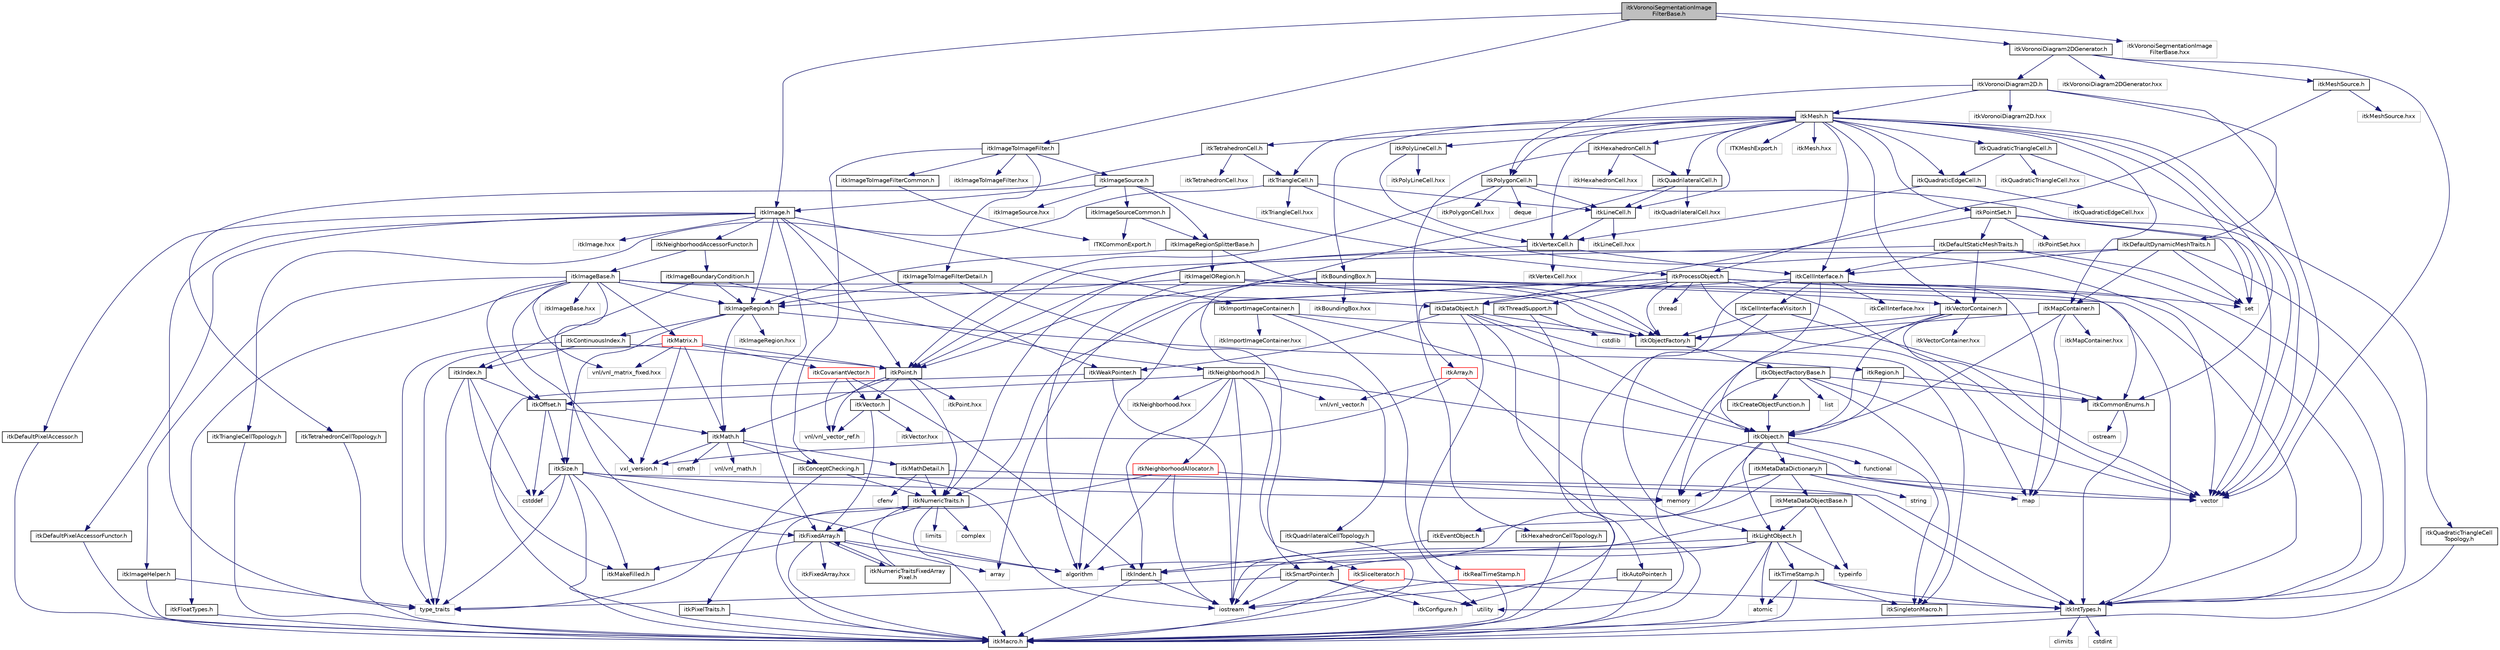digraph "itkVoronoiSegmentationImageFilterBase.h"
{
 // LATEX_PDF_SIZE
  edge [fontname="Helvetica",fontsize="10",labelfontname="Helvetica",labelfontsize="10"];
  node [fontname="Helvetica",fontsize="10",shape=record];
  Node1 [label="itkVoronoiSegmentationImage\lFilterBase.h",height=0.2,width=0.4,color="black", fillcolor="grey75", style="filled", fontcolor="black",tooltip=" "];
  Node1 -> Node2 [color="midnightblue",fontsize="10",style="solid",fontname="Helvetica"];
  Node2 [label="itkImageToImageFilter.h",height=0.2,width=0.4,color="black", fillcolor="white", style="filled",URL="$itkImageToImageFilter_8h.html",tooltip=" "];
  Node2 -> Node3 [color="midnightblue",fontsize="10",style="solid",fontname="Helvetica"];
  Node3 [label="itkImageSource.h",height=0.2,width=0.4,color="black", fillcolor="white", style="filled",URL="$itkImageSource_8h.html",tooltip=" "];
  Node3 -> Node4 [color="midnightblue",fontsize="10",style="solid",fontname="Helvetica"];
  Node4 [label="itkProcessObject.h",height=0.2,width=0.4,color="black", fillcolor="white", style="filled",URL="$itkProcessObject_8h.html",tooltip=" "];
  Node4 -> Node5 [color="midnightblue",fontsize="10",style="solid",fontname="Helvetica"];
  Node5 [label="itkDataObject.h",height=0.2,width=0.4,color="black", fillcolor="white", style="filled",URL="$itkDataObject_8h.html",tooltip=" "];
  Node5 -> Node6 [color="midnightblue",fontsize="10",style="solid",fontname="Helvetica"];
  Node6 [label="itkObject.h",height=0.2,width=0.4,color="black", fillcolor="white", style="filled",URL="$itkObject_8h.html",tooltip=" "];
  Node6 -> Node7 [color="midnightblue",fontsize="10",style="solid",fontname="Helvetica"];
  Node7 [label="itkLightObject.h",height=0.2,width=0.4,color="black", fillcolor="white", style="filled",URL="$itkLightObject_8h.html",tooltip=" "];
  Node7 -> Node8 [color="midnightblue",fontsize="10",style="solid",fontname="Helvetica"];
  Node8 [label="itkMacro.h",height=0.2,width=0.4,color="black", fillcolor="white", style="filled",URL="$itkMacro_8h.html",tooltip=" "];
  Node7 -> Node9 [color="midnightblue",fontsize="10",style="solid",fontname="Helvetica"];
  Node9 [label="itkSmartPointer.h",height=0.2,width=0.4,color="black", fillcolor="white", style="filled",URL="$itkSmartPointer_8h.html",tooltip=" "];
  Node9 -> Node10 [color="midnightblue",fontsize="10",style="solid",fontname="Helvetica"];
  Node10 [label="iostream",height=0.2,width=0.4,color="grey75", fillcolor="white", style="filled",tooltip=" "];
  Node9 -> Node11 [color="midnightblue",fontsize="10",style="solid",fontname="Helvetica"];
  Node11 [label="utility",height=0.2,width=0.4,color="grey75", fillcolor="white", style="filled",tooltip=" "];
  Node9 -> Node12 [color="midnightblue",fontsize="10",style="solid",fontname="Helvetica"];
  Node12 [label="type_traits",height=0.2,width=0.4,color="grey75", fillcolor="white", style="filled",tooltip=" "];
  Node9 -> Node13 [color="midnightblue",fontsize="10",style="solid",fontname="Helvetica"];
  Node13 [label="itkConfigure.h",height=0.2,width=0.4,color="grey75", fillcolor="white", style="filled",tooltip=" "];
  Node7 -> Node14 [color="midnightblue",fontsize="10",style="solid",fontname="Helvetica"];
  Node14 [label="itkTimeStamp.h",height=0.2,width=0.4,color="black", fillcolor="white", style="filled",URL="$itkTimeStamp_8h.html",tooltip=" "];
  Node14 -> Node8 [color="midnightblue",fontsize="10",style="solid",fontname="Helvetica"];
  Node14 -> Node15 [color="midnightblue",fontsize="10",style="solid",fontname="Helvetica"];
  Node15 [label="itkIntTypes.h",height=0.2,width=0.4,color="black", fillcolor="white", style="filled",URL="$itkIntTypes_8h.html",tooltip=" "];
  Node15 -> Node8 [color="midnightblue",fontsize="10",style="solid",fontname="Helvetica"];
  Node15 -> Node16 [color="midnightblue",fontsize="10",style="solid",fontname="Helvetica"];
  Node16 [label="cstdint",height=0.2,width=0.4,color="grey75", fillcolor="white", style="filled",tooltip=" "];
  Node15 -> Node17 [color="midnightblue",fontsize="10",style="solid",fontname="Helvetica"];
  Node17 [label="climits",height=0.2,width=0.4,color="grey75", fillcolor="white", style="filled",tooltip=" "];
  Node14 -> Node18 [color="midnightblue",fontsize="10",style="solid",fontname="Helvetica"];
  Node18 [label="atomic",height=0.2,width=0.4,color="grey75", fillcolor="white", style="filled",tooltip=" "];
  Node14 -> Node19 [color="midnightblue",fontsize="10",style="solid",fontname="Helvetica"];
  Node19 [label="itkSingletonMacro.h",height=0.2,width=0.4,color="black", fillcolor="white", style="filled",URL="$itkSingletonMacro_8h.html",tooltip=" "];
  Node7 -> Node20 [color="midnightblue",fontsize="10",style="solid",fontname="Helvetica"];
  Node20 [label="itkIndent.h",height=0.2,width=0.4,color="black", fillcolor="white", style="filled",URL="$itkIndent_8h.html",tooltip=" "];
  Node20 -> Node8 [color="midnightblue",fontsize="10",style="solid",fontname="Helvetica"];
  Node20 -> Node10 [color="midnightblue",fontsize="10",style="solid",fontname="Helvetica"];
  Node7 -> Node18 [color="midnightblue",fontsize="10",style="solid",fontname="Helvetica"];
  Node7 -> Node10 [color="midnightblue",fontsize="10",style="solid",fontname="Helvetica"];
  Node7 -> Node21 [color="midnightblue",fontsize="10",style="solid",fontname="Helvetica"];
  Node21 [label="typeinfo",height=0.2,width=0.4,color="grey75", fillcolor="white", style="filled",tooltip=" "];
  Node6 -> Node22 [color="midnightblue",fontsize="10",style="solid",fontname="Helvetica"];
  Node22 [label="itkEventObject.h",height=0.2,width=0.4,color="black", fillcolor="white", style="filled",URL="$itkEventObject_8h.html",tooltip=" "];
  Node22 -> Node20 [color="midnightblue",fontsize="10",style="solid",fontname="Helvetica"];
  Node6 -> Node23 [color="midnightblue",fontsize="10",style="solid",fontname="Helvetica"];
  Node23 [label="itkMetaDataDictionary.h",height=0.2,width=0.4,color="black", fillcolor="white", style="filled",URL="$itkMetaDataDictionary_8h.html",tooltip=" "];
  Node23 -> Node24 [color="midnightblue",fontsize="10",style="solid",fontname="Helvetica"];
  Node24 [label="itkMetaDataObjectBase.h",height=0.2,width=0.4,color="black", fillcolor="white", style="filled",URL="$itkMetaDataObjectBase_8h.html",tooltip=" "];
  Node24 -> Node7 [color="midnightblue",fontsize="10",style="solid",fontname="Helvetica"];
  Node24 -> Node21 [color="midnightblue",fontsize="10",style="solid",fontname="Helvetica"];
  Node24 -> Node10 [color="midnightblue",fontsize="10",style="solid",fontname="Helvetica"];
  Node23 -> Node25 [color="midnightblue",fontsize="10",style="solid",fontname="Helvetica"];
  Node25 [label="algorithm",height=0.2,width=0.4,color="grey75", fillcolor="white", style="filled",tooltip=" "];
  Node23 -> Node26 [color="midnightblue",fontsize="10",style="solid",fontname="Helvetica"];
  Node26 [label="vector",height=0.2,width=0.4,color="grey75", fillcolor="white", style="filled",tooltip=" "];
  Node23 -> Node27 [color="midnightblue",fontsize="10",style="solid",fontname="Helvetica"];
  Node27 [label="map",height=0.2,width=0.4,color="grey75", fillcolor="white", style="filled",tooltip=" "];
  Node23 -> Node28 [color="midnightblue",fontsize="10",style="solid",fontname="Helvetica"];
  Node28 [label="string",height=0.2,width=0.4,color="grey75", fillcolor="white", style="filled",tooltip=" "];
  Node23 -> Node29 [color="midnightblue",fontsize="10",style="solid",fontname="Helvetica"];
  Node29 [label="memory",height=0.2,width=0.4,color="grey75", fillcolor="white", style="filled",tooltip=" "];
  Node6 -> Node19 [color="midnightblue",fontsize="10",style="solid",fontname="Helvetica"];
  Node6 -> Node30 [color="midnightblue",fontsize="10",style="solid",fontname="Helvetica"];
  Node30 [label="functional",height=0.2,width=0.4,color="grey75", fillcolor="white", style="filled",tooltip=" "];
  Node6 -> Node29 [color="midnightblue",fontsize="10",style="solid",fontname="Helvetica"];
  Node5 -> Node8 [color="midnightblue",fontsize="10",style="solid",fontname="Helvetica"];
  Node5 -> Node19 [color="midnightblue",fontsize="10",style="solid",fontname="Helvetica"];
  Node5 -> Node31 [color="midnightblue",fontsize="10",style="solid",fontname="Helvetica"];
  Node31 [label="itkWeakPointer.h",height=0.2,width=0.4,color="black", fillcolor="white", style="filled",URL="$itkWeakPointer_8h.html",tooltip=" "];
  Node31 -> Node8 [color="midnightblue",fontsize="10",style="solid",fontname="Helvetica"];
  Node31 -> Node10 [color="midnightblue",fontsize="10",style="solid",fontname="Helvetica"];
  Node5 -> Node32 [color="midnightblue",fontsize="10",style="solid",fontname="Helvetica"];
  Node32 [label="itkRealTimeStamp.h",height=0.2,width=0.4,color="red", fillcolor="white", style="filled",URL="$itkRealTimeStamp_8h.html",tooltip=" "];
  Node32 -> Node8 [color="midnightblue",fontsize="10",style="solid",fontname="Helvetica"];
  Node32 -> Node10 [color="midnightblue",fontsize="10",style="solid",fontname="Helvetica"];
  Node5 -> Node34 [color="midnightblue",fontsize="10",style="solid",fontname="Helvetica"];
  Node34 [label="itkObjectFactory.h",height=0.2,width=0.4,color="black", fillcolor="white", style="filled",URL="$itkObjectFactory_8h.html",tooltip=" "];
  Node34 -> Node35 [color="midnightblue",fontsize="10",style="solid",fontname="Helvetica"];
  Node35 [label="itkObjectFactoryBase.h",height=0.2,width=0.4,color="black", fillcolor="white", style="filled",URL="$itkObjectFactoryBase_8h.html",tooltip=" "];
  Node35 -> Node36 [color="midnightblue",fontsize="10",style="solid",fontname="Helvetica"];
  Node36 [label="itkCreateObjectFunction.h",height=0.2,width=0.4,color="black", fillcolor="white", style="filled",URL="$itkCreateObjectFunction_8h.html",tooltip=" "];
  Node36 -> Node6 [color="midnightblue",fontsize="10",style="solid",fontname="Helvetica"];
  Node35 -> Node19 [color="midnightblue",fontsize="10",style="solid",fontname="Helvetica"];
  Node35 -> Node37 [color="midnightblue",fontsize="10",style="solid",fontname="Helvetica"];
  Node37 [label="itkCommonEnums.h",height=0.2,width=0.4,color="black", fillcolor="white", style="filled",URL="$itkCommonEnums_8h.html",tooltip=" "];
  Node37 -> Node15 [color="midnightblue",fontsize="10",style="solid",fontname="Helvetica"];
  Node37 -> Node38 [color="midnightblue",fontsize="10",style="solid",fontname="Helvetica"];
  Node38 [label="ostream",height=0.2,width=0.4,color="grey75", fillcolor="white", style="filled",tooltip=" "];
  Node35 -> Node39 [color="midnightblue",fontsize="10",style="solid",fontname="Helvetica"];
  Node39 [label="list",height=0.2,width=0.4,color="grey75", fillcolor="white", style="filled",tooltip=" "];
  Node35 -> Node29 [color="midnightblue",fontsize="10",style="solid",fontname="Helvetica"];
  Node35 -> Node26 [color="midnightblue",fontsize="10",style="solid",fontname="Helvetica"];
  Node4 -> Node34 [color="midnightblue",fontsize="10",style="solid",fontname="Helvetica"];
  Node4 -> Node40 [color="midnightblue",fontsize="10",style="solid",fontname="Helvetica"];
  Node40 [label="itkNumericTraits.h",height=0.2,width=0.4,color="black", fillcolor="white", style="filled",URL="$itkNumericTraits_8h.html",tooltip=" "];
  Node40 -> Node8 [color="midnightblue",fontsize="10",style="solid",fontname="Helvetica"];
  Node40 -> Node41 [color="midnightblue",fontsize="10",style="solid",fontname="Helvetica"];
  Node41 [label="limits",height=0.2,width=0.4,color="grey75", fillcolor="white", style="filled",tooltip=" "];
  Node40 -> Node42 [color="midnightblue",fontsize="10",style="solid",fontname="Helvetica"];
  Node42 [label="complex",height=0.2,width=0.4,color="grey75", fillcolor="white", style="filled",tooltip=" "];
  Node40 -> Node12 [color="midnightblue",fontsize="10",style="solid",fontname="Helvetica"];
  Node40 -> Node43 [color="midnightblue",fontsize="10",style="solid",fontname="Helvetica"];
  Node43 [label="itkFixedArray.h",height=0.2,width=0.4,color="black", fillcolor="white", style="filled",URL="$itkFixedArray_8h.html",tooltip=" "];
  Node43 -> Node8 [color="midnightblue",fontsize="10",style="solid",fontname="Helvetica"];
  Node43 -> Node44 [color="midnightblue",fontsize="10",style="solid",fontname="Helvetica"];
  Node44 [label="itkMakeFilled.h",height=0.2,width=0.4,color="black", fillcolor="white", style="filled",URL="$itkMakeFilled_8h.html",tooltip=" "];
  Node43 -> Node25 [color="midnightblue",fontsize="10",style="solid",fontname="Helvetica"];
  Node43 -> Node45 [color="midnightblue",fontsize="10",style="solid",fontname="Helvetica"];
  Node45 [label="array",height=0.2,width=0.4,color="grey75", fillcolor="white", style="filled",tooltip=" "];
  Node43 -> Node46 [color="midnightblue",fontsize="10",style="solid",fontname="Helvetica"];
  Node46 [label="itkFixedArray.hxx",height=0.2,width=0.4,color="grey75", fillcolor="white", style="filled",tooltip=" "];
  Node43 -> Node47 [color="midnightblue",fontsize="10",style="solid",fontname="Helvetica"];
  Node47 [label="itkNumericTraitsFixedArray\lPixel.h",height=0.2,width=0.4,color="black", fillcolor="white", style="filled",URL="$itkNumericTraitsFixedArrayPixel_8h.html",tooltip=" "];
  Node47 -> Node40 [color="midnightblue",fontsize="10",style="solid",fontname="Helvetica"];
  Node47 -> Node43 [color="midnightblue",fontsize="10",style="solid",fontname="Helvetica"];
  Node4 -> Node48 [color="midnightblue",fontsize="10",style="solid",fontname="Helvetica"];
  Node48 [label="itkThreadSupport.h",height=0.2,width=0.4,color="black", fillcolor="white", style="filled",URL="$itkThreadSupport_8h.html",tooltip=" "];
  Node48 -> Node49 [color="midnightblue",fontsize="10",style="solid",fontname="Helvetica"];
  Node49 [label="cstdlib",height=0.2,width=0.4,color="grey75", fillcolor="white", style="filled",tooltip=" "];
  Node48 -> Node13 [color="midnightblue",fontsize="10",style="solid",fontname="Helvetica"];
  Node4 -> Node15 [color="midnightblue",fontsize="10",style="solid",fontname="Helvetica"];
  Node4 -> Node26 [color="midnightblue",fontsize="10",style="solid",fontname="Helvetica"];
  Node4 -> Node27 [color="midnightblue",fontsize="10",style="solid",fontname="Helvetica"];
  Node4 -> Node50 [color="midnightblue",fontsize="10",style="solid",fontname="Helvetica"];
  Node50 [label="set",height=0.2,width=0.4,color="grey75", fillcolor="white", style="filled",tooltip=" "];
  Node4 -> Node25 [color="midnightblue",fontsize="10",style="solid",fontname="Helvetica"];
  Node4 -> Node51 [color="midnightblue",fontsize="10",style="solid",fontname="Helvetica"];
  Node51 [label="thread",height=0.2,width=0.4,color="grey75", fillcolor="white", style="filled",tooltip=" "];
  Node3 -> Node52 [color="midnightblue",fontsize="10",style="solid",fontname="Helvetica"];
  Node52 [label="itkImage.h",height=0.2,width=0.4,color="black", fillcolor="white", style="filled",URL="$itkImage_8h.html",tooltip=" "];
  Node52 -> Node53 [color="midnightblue",fontsize="10",style="solid",fontname="Helvetica"];
  Node53 [label="itkImageRegion.h",height=0.2,width=0.4,color="black", fillcolor="white", style="filled",URL="$itkImageRegion_8h.html",tooltip=" "];
  Node53 -> Node54 [color="midnightblue",fontsize="10",style="solid",fontname="Helvetica"];
  Node54 [label="itkRegion.h",height=0.2,width=0.4,color="black", fillcolor="white", style="filled",URL="$itkRegion_8h.html",tooltip=" "];
  Node54 -> Node6 [color="midnightblue",fontsize="10",style="solid",fontname="Helvetica"];
  Node54 -> Node37 [color="midnightblue",fontsize="10",style="solid",fontname="Helvetica"];
  Node53 -> Node55 [color="midnightblue",fontsize="10",style="solid",fontname="Helvetica"];
  Node55 [label="itkSize.h",height=0.2,width=0.4,color="black", fillcolor="white", style="filled",URL="$itkSize_8h.html",tooltip=" "];
  Node55 -> Node15 [color="midnightblue",fontsize="10",style="solid",fontname="Helvetica"];
  Node55 -> Node8 [color="midnightblue",fontsize="10",style="solid",fontname="Helvetica"];
  Node55 -> Node44 [color="midnightblue",fontsize="10",style="solid",fontname="Helvetica"];
  Node55 -> Node25 [color="midnightblue",fontsize="10",style="solid",fontname="Helvetica"];
  Node55 -> Node56 [color="midnightblue",fontsize="10",style="solid",fontname="Helvetica"];
  Node56 [label="cstddef",height=0.2,width=0.4,color="grey75", fillcolor="white", style="filled",tooltip=" "];
  Node55 -> Node12 [color="midnightblue",fontsize="10",style="solid",fontname="Helvetica"];
  Node55 -> Node29 [color="midnightblue",fontsize="10",style="solid",fontname="Helvetica"];
  Node53 -> Node57 [color="midnightblue",fontsize="10",style="solid",fontname="Helvetica"];
  Node57 [label="itkContinuousIndex.h",height=0.2,width=0.4,color="black", fillcolor="white", style="filled",URL="$itkContinuousIndex_8h.html",tooltip=" "];
  Node57 -> Node58 [color="midnightblue",fontsize="10",style="solid",fontname="Helvetica"];
  Node58 [label="itkPoint.h",height=0.2,width=0.4,color="black", fillcolor="white", style="filled",URL="$itkPoint_8h.html",tooltip=" "];
  Node58 -> Node40 [color="midnightblue",fontsize="10",style="solid",fontname="Helvetica"];
  Node58 -> Node59 [color="midnightblue",fontsize="10",style="solid",fontname="Helvetica"];
  Node59 [label="itkVector.h",height=0.2,width=0.4,color="black", fillcolor="white", style="filled",URL="$itkVector_8h.html",tooltip=" "];
  Node59 -> Node43 [color="midnightblue",fontsize="10",style="solid",fontname="Helvetica"];
  Node59 -> Node60 [color="midnightblue",fontsize="10",style="solid",fontname="Helvetica"];
  Node60 [label="vnl/vnl_vector_ref.h",height=0.2,width=0.4,color="grey75", fillcolor="white", style="filled",tooltip=" "];
  Node59 -> Node61 [color="midnightblue",fontsize="10",style="solid",fontname="Helvetica"];
  Node61 [label="itkVector.hxx",height=0.2,width=0.4,color="grey75", fillcolor="white", style="filled",tooltip=" "];
  Node58 -> Node60 [color="midnightblue",fontsize="10",style="solid",fontname="Helvetica"];
  Node58 -> Node62 [color="midnightblue",fontsize="10",style="solid",fontname="Helvetica"];
  Node62 [label="itkMath.h",height=0.2,width=0.4,color="black", fillcolor="white", style="filled",URL="$itkMath_8h.html",tooltip=" "];
  Node62 -> Node63 [color="midnightblue",fontsize="10",style="solid",fontname="Helvetica"];
  Node63 [label="cmath",height=0.2,width=0.4,color="grey75", fillcolor="white", style="filled",tooltip=" "];
  Node62 -> Node64 [color="midnightblue",fontsize="10",style="solid",fontname="Helvetica"];
  Node64 [label="itkMathDetail.h",height=0.2,width=0.4,color="black", fillcolor="white", style="filled",URL="$itkMathDetail_8h.html",tooltip=" "];
  Node64 -> Node15 [color="midnightblue",fontsize="10",style="solid",fontname="Helvetica"];
  Node64 -> Node40 [color="midnightblue",fontsize="10",style="solid",fontname="Helvetica"];
  Node64 -> Node65 [color="midnightblue",fontsize="10",style="solid",fontname="Helvetica"];
  Node65 [label="cfenv",height=0.2,width=0.4,color="grey75", fillcolor="white", style="filled",tooltip=" "];
  Node62 -> Node66 [color="midnightblue",fontsize="10",style="solid",fontname="Helvetica"];
  Node66 [label="itkConceptChecking.h",height=0.2,width=0.4,color="black", fillcolor="white", style="filled",URL="$itkConceptChecking_8h.html",tooltip=" "];
  Node66 -> Node67 [color="midnightblue",fontsize="10",style="solid",fontname="Helvetica"];
  Node67 [label="itkPixelTraits.h",height=0.2,width=0.4,color="black", fillcolor="white", style="filled",URL="$itkPixelTraits_8h.html",tooltip=" "];
  Node67 -> Node8 [color="midnightblue",fontsize="10",style="solid",fontname="Helvetica"];
  Node66 -> Node40 [color="midnightblue",fontsize="10",style="solid",fontname="Helvetica"];
  Node66 -> Node10 [color="midnightblue",fontsize="10",style="solid",fontname="Helvetica"];
  Node62 -> Node68 [color="midnightblue",fontsize="10",style="solid",fontname="Helvetica"];
  Node68 [label="vnl/vnl_math.h",height=0.2,width=0.4,color="grey75", fillcolor="white", style="filled",tooltip=" "];
  Node62 -> Node69 [color="midnightblue",fontsize="10",style="solid",fontname="Helvetica"];
  Node69 [label="vxl_version.h",height=0.2,width=0.4,color="grey75", fillcolor="white", style="filled",tooltip=" "];
  Node58 -> Node70 [color="midnightblue",fontsize="10",style="solid",fontname="Helvetica"];
  Node70 [label="itkPoint.hxx",height=0.2,width=0.4,color="grey75", fillcolor="white", style="filled",tooltip=" "];
  Node57 -> Node71 [color="midnightblue",fontsize="10",style="solid",fontname="Helvetica"];
  Node71 [label="itkIndex.h",height=0.2,width=0.4,color="black", fillcolor="white", style="filled",URL="$itkIndex_8h.html",tooltip=" "];
  Node71 -> Node44 [color="midnightblue",fontsize="10",style="solid",fontname="Helvetica"];
  Node71 -> Node72 [color="midnightblue",fontsize="10",style="solid",fontname="Helvetica"];
  Node72 [label="itkOffset.h",height=0.2,width=0.4,color="black", fillcolor="white", style="filled",URL="$itkOffset_8h.html",tooltip=" "];
  Node72 -> Node55 [color="midnightblue",fontsize="10",style="solid",fontname="Helvetica"];
  Node72 -> Node62 [color="midnightblue",fontsize="10",style="solid",fontname="Helvetica"];
  Node72 -> Node56 [color="midnightblue",fontsize="10",style="solid",fontname="Helvetica"];
  Node71 -> Node56 [color="midnightblue",fontsize="10",style="solid",fontname="Helvetica"];
  Node71 -> Node12 [color="midnightblue",fontsize="10",style="solid",fontname="Helvetica"];
  Node57 -> Node12 [color="midnightblue",fontsize="10",style="solid",fontname="Helvetica"];
  Node53 -> Node62 [color="midnightblue",fontsize="10",style="solid",fontname="Helvetica"];
  Node53 -> Node73 [color="midnightblue",fontsize="10",style="solid",fontname="Helvetica"];
  Node73 [label="itkImageRegion.hxx",height=0.2,width=0.4,color="grey75", fillcolor="white", style="filled",tooltip=" "];
  Node52 -> Node74 [color="midnightblue",fontsize="10",style="solid",fontname="Helvetica"];
  Node74 [label="itkImportImageContainer.h",height=0.2,width=0.4,color="black", fillcolor="white", style="filled",URL="$itkImportImageContainer_8h.html",tooltip=" "];
  Node74 -> Node6 [color="midnightblue",fontsize="10",style="solid",fontname="Helvetica"];
  Node74 -> Node34 [color="midnightblue",fontsize="10",style="solid",fontname="Helvetica"];
  Node74 -> Node11 [color="midnightblue",fontsize="10",style="solid",fontname="Helvetica"];
  Node74 -> Node75 [color="midnightblue",fontsize="10",style="solid",fontname="Helvetica"];
  Node75 [label="itkImportImageContainer.hxx",height=0.2,width=0.4,color="grey75", fillcolor="white", style="filled",tooltip=" "];
  Node52 -> Node76 [color="midnightblue",fontsize="10",style="solid",fontname="Helvetica"];
  Node76 [label="itkDefaultPixelAccessor.h",height=0.2,width=0.4,color="black", fillcolor="white", style="filled",URL="$itkDefaultPixelAccessor_8h.html",tooltip=" "];
  Node76 -> Node8 [color="midnightblue",fontsize="10",style="solid",fontname="Helvetica"];
  Node52 -> Node77 [color="midnightblue",fontsize="10",style="solid",fontname="Helvetica"];
  Node77 [label="itkDefaultPixelAccessorFunctor.h",height=0.2,width=0.4,color="black", fillcolor="white", style="filled",URL="$itkDefaultPixelAccessorFunctor_8h.html",tooltip=" "];
  Node77 -> Node8 [color="midnightblue",fontsize="10",style="solid",fontname="Helvetica"];
  Node52 -> Node58 [color="midnightblue",fontsize="10",style="solid",fontname="Helvetica"];
  Node52 -> Node43 [color="midnightblue",fontsize="10",style="solid",fontname="Helvetica"];
  Node52 -> Node31 [color="midnightblue",fontsize="10",style="solid",fontname="Helvetica"];
  Node52 -> Node78 [color="midnightblue",fontsize="10",style="solid",fontname="Helvetica"];
  Node78 [label="itkNeighborhoodAccessorFunctor.h",height=0.2,width=0.4,color="black", fillcolor="white", style="filled",URL="$itkNeighborhoodAccessorFunctor_8h.html",tooltip=" "];
  Node78 -> Node79 [color="midnightblue",fontsize="10",style="solid",fontname="Helvetica"];
  Node79 [label="itkImageBoundaryCondition.h",height=0.2,width=0.4,color="black", fillcolor="white", style="filled",URL="$itkImageBoundaryCondition_8h.html",tooltip=" "];
  Node79 -> Node71 [color="midnightblue",fontsize="10",style="solid",fontname="Helvetica"];
  Node79 -> Node80 [color="midnightblue",fontsize="10",style="solid",fontname="Helvetica"];
  Node80 [label="itkNeighborhood.h",height=0.2,width=0.4,color="black", fillcolor="white", style="filled",URL="$itkNeighborhood_8h.html",tooltip=" "];
  Node80 -> Node10 [color="midnightblue",fontsize="10",style="solid",fontname="Helvetica"];
  Node80 -> Node81 [color="midnightblue",fontsize="10",style="solid",fontname="Helvetica"];
  Node81 [label="itkNeighborhoodAllocator.h",height=0.2,width=0.4,color="red", fillcolor="white", style="filled",URL="$itkNeighborhoodAllocator_8h.html",tooltip=" "];
  Node81 -> Node25 [color="midnightblue",fontsize="10",style="solid",fontname="Helvetica"];
  Node81 -> Node10 [color="midnightblue",fontsize="10",style="solid",fontname="Helvetica"];
  Node81 -> Node29 [color="midnightblue",fontsize="10",style="solid",fontname="Helvetica"];
  Node81 -> Node8 [color="midnightblue",fontsize="10",style="solid",fontname="Helvetica"];
  Node80 -> Node20 [color="midnightblue",fontsize="10",style="solid",fontname="Helvetica"];
  Node80 -> Node83 [color="midnightblue",fontsize="10",style="solid",fontname="Helvetica"];
  Node83 [label="itkSliceIterator.h",height=0.2,width=0.4,color="red", fillcolor="white", style="filled",URL="$itkSliceIterator_8h.html",tooltip=" "];
  Node83 -> Node8 [color="midnightblue",fontsize="10",style="solid",fontname="Helvetica"];
  Node83 -> Node15 [color="midnightblue",fontsize="10",style="solid",fontname="Helvetica"];
  Node80 -> Node85 [color="midnightblue",fontsize="10",style="solid",fontname="Helvetica"];
  Node85 [label="vnl/vnl_vector.h",height=0.2,width=0.4,color="grey75", fillcolor="white", style="filled",tooltip=" "];
  Node80 -> Node72 [color="midnightblue",fontsize="10",style="solid",fontname="Helvetica"];
  Node80 -> Node26 [color="midnightblue",fontsize="10",style="solid",fontname="Helvetica"];
  Node80 -> Node86 [color="midnightblue",fontsize="10",style="solid",fontname="Helvetica"];
  Node86 [label="itkNeighborhood.hxx",height=0.2,width=0.4,color="grey75", fillcolor="white", style="filled",tooltip=" "];
  Node79 -> Node53 [color="midnightblue",fontsize="10",style="solid",fontname="Helvetica"];
  Node78 -> Node87 [color="midnightblue",fontsize="10",style="solid",fontname="Helvetica"];
  Node87 [label="itkImageBase.h",height=0.2,width=0.4,color="black", fillcolor="white", style="filled",URL="$itkImageBase_8h.html",tooltip=" "];
  Node87 -> Node5 [color="midnightblue",fontsize="10",style="solid",fontname="Helvetica"];
  Node87 -> Node53 [color="midnightblue",fontsize="10",style="solid",fontname="Helvetica"];
  Node87 -> Node88 [color="midnightblue",fontsize="10",style="solid",fontname="Helvetica"];
  Node88 [label="itkMatrix.h",height=0.2,width=0.4,color="red", fillcolor="white", style="filled",URL="$itkMatrix_8h.html",tooltip=" "];
  Node88 -> Node58 [color="midnightblue",fontsize="10",style="solid",fontname="Helvetica"];
  Node88 -> Node89 [color="midnightblue",fontsize="10",style="solid",fontname="Helvetica"];
  Node89 [label="itkCovariantVector.h",height=0.2,width=0.4,color="red", fillcolor="white", style="filled",URL="$itkCovariantVector_8h.html",tooltip=" "];
  Node89 -> Node20 [color="midnightblue",fontsize="10",style="solid",fontname="Helvetica"];
  Node89 -> Node59 [color="midnightblue",fontsize="10",style="solid",fontname="Helvetica"];
  Node89 -> Node60 [color="midnightblue",fontsize="10",style="solid",fontname="Helvetica"];
  Node88 -> Node69 [color="midnightblue",fontsize="10",style="solid",fontname="Helvetica"];
  Node88 -> Node92 [color="midnightblue",fontsize="10",style="solid",fontname="Helvetica"];
  Node92 [label="vnl/vnl_matrix_fixed.hxx",height=0.2,width=0.4,color="grey75", fillcolor="white", style="filled",tooltip=" "];
  Node88 -> Node62 [color="midnightblue",fontsize="10",style="solid",fontname="Helvetica"];
  Node88 -> Node12 [color="midnightblue",fontsize="10",style="solid",fontname="Helvetica"];
  Node87 -> Node34 [color="midnightblue",fontsize="10",style="solid",fontname="Helvetica"];
  Node87 -> Node72 [color="midnightblue",fontsize="10",style="solid",fontname="Helvetica"];
  Node87 -> Node43 [color="midnightblue",fontsize="10",style="solid",fontname="Helvetica"];
  Node87 -> Node98 [color="midnightblue",fontsize="10",style="solid",fontname="Helvetica"];
  Node98 [label="itkImageHelper.h",height=0.2,width=0.4,color="black", fillcolor="white", style="filled",URL="$itkImageHelper_8h.html",tooltip=" "];
  Node98 -> Node8 [color="midnightblue",fontsize="10",style="solid",fontname="Helvetica"];
  Node98 -> Node12 [color="midnightblue",fontsize="10",style="solid",fontname="Helvetica"];
  Node87 -> Node99 [color="midnightblue",fontsize="10",style="solid",fontname="Helvetica"];
  Node99 [label="itkFloatTypes.h",height=0.2,width=0.4,color="black", fillcolor="white", style="filled",URL="$itkFloatTypes_8h.html",tooltip=" "];
  Node99 -> Node8 [color="midnightblue",fontsize="10",style="solid",fontname="Helvetica"];
  Node87 -> Node69 [color="midnightblue",fontsize="10",style="solid",fontname="Helvetica"];
  Node87 -> Node92 [color="midnightblue",fontsize="10",style="solid",fontname="Helvetica"];
  Node87 -> Node100 [color="midnightblue",fontsize="10",style="solid",fontname="Helvetica"];
  Node100 [label="itkImageBase.hxx",height=0.2,width=0.4,color="grey75", fillcolor="white", style="filled",tooltip=" "];
  Node52 -> Node12 [color="midnightblue",fontsize="10",style="solid",fontname="Helvetica"];
  Node52 -> Node101 [color="midnightblue",fontsize="10",style="solid",fontname="Helvetica"];
  Node101 [label="itkImage.hxx",height=0.2,width=0.4,color="grey75", fillcolor="white", style="filled",tooltip=" "];
  Node3 -> Node102 [color="midnightblue",fontsize="10",style="solid",fontname="Helvetica"];
  Node102 [label="itkImageRegionSplitterBase.h",height=0.2,width=0.4,color="black", fillcolor="white", style="filled",URL="$itkImageRegionSplitterBase_8h.html",tooltip=" "];
  Node102 -> Node53 [color="midnightblue",fontsize="10",style="solid",fontname="Helvetica"];
  Node102 -> Node34 [color="midnightblue",fontsize="10",style="solid",fontname="Helvetica"];
  Node102 -> Node103 [color="midnightblue",fontsize="10",style="solid",fontname="Helvetica"];
  Node103 [label="itkImageIORegion.h",height=0.2,width=0.4,color="black", fillcolor="white", style="filled",URL="$itkImageIORegion_8h.html",tooltip=" "];
  Node103 -> Node25 [color="midnightblue",fontsize="10",style="solid",fontname="Helvetica"];
  Node103 -> Node15 [color="midnightblue",fontsize="10",style="solid",fontname="Helvetica"];
  Node103 -> Node34 [color="midnightblue",fontsize="10",style="solid",fontname="Helvetica"];
  Node103 -> Node53 [color="midnightblue",fontsize="10",style="solid",fontname="Helvetica"];
  Node3 -> Node104 [color="midnightblue",fontsize="10",style="solid",fontname="Helvetica"];
  Node104 [label="itkImageSourceCommon.h",height=0.2,width=0.4,color="black", fillcolor="white", style="filled",URL="$itkImageSourceCommon_8h.html",tooltip=" "];
  Node104 -> Node105 [color="midnightblue",fontsize="10",style="solid",fontname="Helvetica"];
  Node105 [label="ITKCommonExport.h",height=0.2,width=0.4,color="grey75", fillcolor="white", style="filled",tooltip=" "];
  Node104 -> Node102 [color="midnightblue",fontsize="10",style="solid",fontname="Helvetica"];
  Node3 -> Node106 [color="midnightblue",fontsize="10",style="solid",fontname="Helvetica"];
  Node106 [label="itkImageSource.hxx",height=0.2,width=0.4,color="grey75", fillcolor="white", style="filled",tooltip=" "];
  Node2 -> Node66 [color="midnightblue",fontsize="10",style="solid",fontname="Helvetica"];
  Node2 -> Node107 [color="midnightblue",fontsize="10",style="solid",fontname="Helvetica"];
  Node107 [label="itkImageToImageFilterDetail.h",height=0.2,width=0.4,color="black", fillcolor="white", style="filled",URL="$itkImageToImageFilterDetail_8h.html",tooltip=" "];
  Node107 -> Node53 [color="midnightblue",fontsize="10",style="solid",fontname="Helvetica"];
  Node107 -> Node9 [color="midnightblue",fontsize="10",style="solid",fontname="Helvetica"];
  Node2 -> Node108 [color="midnightblue",fontsize="10",style="solid",fontname="Helvetica"];
  Node108 [label="itkImageToImageFilterCommon.h",height=0.2,width=0.4,color="black", fillcolor="white", style="filled",URL="$itkImageToImageFilterCommon_8h.html",tooltip=" "];
  Node108 -> Node105 [color="midnightblue",fontsize="10",style="solid",fontname="Helvetica"];
  Node2 -> Node109 [color="midnightblue",fontsize="10",style="solid",fontname="Helvetica"];
  Node109 [label="itkImageToImageFilter.hxx",height=0.2,width=0.4,color="grey75", fillcolor="white", style="filled",tooltip=" "];
  Node1 -> Node110 [color="midnightblue",fontsize="10",style="solid",fontname="Helvetica"];
  Node110 [label="itkVoronoiDiagram2DGenerator.h",height=0.2,width=0.4,color="black", fillcolor="white", style="filled",URL="$itkVoronoiDiagram2DGenerator_8h.html",tooltip=" "];
  Node110 -> Node111 [color="midnightblue",fontsize="10",style="solid",fontname="Helvetica"];
  Node111 [label="itkMeshSource.h",height=0.2,width=0.4,color="black", fillcolor="white", style="filled",URL="$itkMeshSource_8h.html",tooltip=" "];
  Node111 -> Node4 [color="midnightblue",fontsize="10",style="solid",fontname="Helvetica"];
  Node111 -> Node112 [color="midnightblue",fontsize="10",style="solid",fontname="Helvetica"];
  Node112 [label="itkMeshSource.hxx",height=0.2,width=0.4,color="grey75", fillcolor="white", style="filled",tooltip=" "];
  Node110 -> Node113 [color="midnightblue",fontsize="10",style="solid",fontname="Helvetica"];
  Node113 [label="itkVoronoiDiagram2D.h",height=0.2,width=0.4,color="black", fillcolor="white", style="filled",URL="$itkVoronoiDiagram2D_8h.html",tooltip=" "];
  Node113 -> Node114 [color="midnightblue",fontsize="10",style="solid",fontname="Helvetica"];
  Node114 [label="itkMesh.h",height=0.2,width=0.4,color="black", fillcolor="white", style="filled",URL="$itkMesh_8h.html",tooltip=" "];
  Node114 -> Node115 [color="midnightblue",fontsize="10",style="solid",fontname="Helvetica"];
  Node115 [label="itkPointSet.h",height=0.2,width=0.4,color="black", fillcolor="white", style="filled",URL="$itkPointSet_8h.html",tooltip=" "];
  Node115 -> Node5 [color="midnightblue",fontsize="10",style="solid",fontname="Helvetica"];
  Node115 -> Node116 [color="midnightblue",fontsize="10",style="solid",fontname="Helvetica"];
  Node116 [label="itkDefaultStaticMeshTraits.h",height=0.2,width=0.4,color="black", fillcolor="white", style="filled",URL="$itkDefaultStaticMeshTraits_8h.html",tooltip=" "];
  Node116 -> Node117 [color="midnightblue",fontsize="10",style="solid",fontname="Helvetica"];
  Node117 [label="itkCellInterface.h",height=0.2,width=0.4,color="black", fillcolor="white", style="filled",URL="$itkCellInterface_8h.html",tooltip=" "];
  Node117 -> Node6 [color="midnightblue",fontsize="10",style="solid",fontname="Helvetica"];
  Node117 -> Node118 [color="midnightblue",fontsize="10",style="solid",fontname="Helvetica"];
  Node118 [label="itkCellInterfaceVisitor.h",height=0.2,width=0.4,color="black", fillcolor="white", style="filled",URL="$itkCellInterfaceVisitor_8h.html",tooltip=" "];
  Node118 -> Node7 [color="midnightblue",fontsize="10",style="solid",fontname="Helvetica"];
  Node118 -> Node34 [color="midnightblue",fontsize="10",style="solid",fontname="Helvetica"];
  Node118 -> Node37 [color="midnightblue",fontsize="10",style="solid",fontname="Helvetica"];
  Node117 -> Node119 [color="midnightblue",fontsize="10",style="solid",fontname="Helvetica"];
  Node119 [label="itkAutoPointer.h",height=0.2,width=0.4,color="black", fillcolor="white", style="filled",URL="$itkAutoPointer_8h.html",tooltip=" "];
  Node119 -> Node8 [color="midnightblue",fontsize="10",style="solid",fontname="Helvetica"];
  Node119 -> Node10 [color="midnightblue",fontsize="10",style="solid",fontname="Helvetica"];
  Node117 -> Node120 [color="midnightblue",fontsize="10",style="solid",fontname="Helvetica"];
  Node120 [label="itkArray.h",height=0.2,width=0.4,color="red", fillcolor="white", style="filled",URL="$itkArray_8h.html",tooltip=" "];
  Node120 -> Node8 [color="midnightblue",fontsize="10",style="solid",fontname="Helvetica"];
  Node120 -> Node69 [color="midnightblue",fontsize="10",style="solid",fontname="Helvetica"];
  Node120 -> Node85 [color="midnightblue",fontsize="10",style="solid",fontname="Helvetica"];
  Node117 -> Node37 [color="midnightblue",fontsize="10",style="solid",fontname="Helvetica"];
  Node117 -> Node27 [color="midnightblue",fontsize="10",style="solid",fontname="Helvetica"];
  Node117 -> Node122 [color="midnightblue",fontsize="10",style="solid",fontname="Helvetica"];
  Node122 [label="itkCellInterface.hxx",height=0.2,width=0.4,color="grey75", fillcolor="white", style="filled",tooltip=" "];
  Node116 -> Node123 [color="midnightblue",fontsize="10",style="solid",fontname="Helvetica"];
  Node123 [label="itkVectorContainer.h",height=0.2,width=0.4,color="black", fillcolor="white", style="filled",URL="$itkVectorContainer_8h.html",tooltip=" "];
  Node123 -> Node6 [color="midnightblue",fontsize="10",style="solid",fontname="Helvetica"];
  Node123 -> Node34 [color="midnightblue",fontsize="10",style="solid",fontname="Helvetica"];
  Node123 -> Node11 [color="midnightblue",fontsize="10",style="solid",fontname="Helvetica"];
  Node123 -> Node26 [color="midnightblue",fontsize="10",style="solid",fontname="Helvetica"];
  Node123 -> Node124 [color="midnightblue",fontsize="10",style="solid",fontname="Helvetica"];
  Node124 [label="itkVectorContainer.hxx",height=0.2,width=0.4,color="grey75", fillcolor="white", style="filled",tooltip=" "];
  Node116 -> Node58 [color="midnightblue",fontsize="10",style="solid",fontname="Helvetica"];
  Node116 -> Node15 [color="midnightblue",fontsize="10",style="solid",fontname="Helvetica"];
  Node116 -> Node50 [color="midnightblue",fontsize="10",style="solid",fontname="Helvetica"];
  Node115 -> Node26 [color="midnightblue",fontsize="10",style="solid",fontname="Helvetica"];
  Node115 -> Node50 [color="midnightblue",fontsize="10",style="solid",fontname="Helvetica"];
  Node115 -> Node125 [color="midnightblue",fontsize="10",style="solid",fontname="Helvetica"];
  Node125 [label="itkPointSet.hxx",height=0.2,width=0.4,color="grey75", fillcolor="white", style="filled",tooltip=" "];
  Node114 -> Node126 [color="midnightblue",fontsize="10",style="solid",fontname="Helvetica"];
  Node126 [label="itkBoundingBox.h",height=0.2,width=0.4,color="black", fillcolor="white", style="filled",URL="$itkBoundingBox_8h.html",tooltip=" "];
  Node126 -> Node58 [color="midnightblue",fontsize="10",style="solid",fontname="Helvetica"];
  Node126 -> Node123 [color="midnightblue",fontsize="10",style="solid",fontname="Helvetica"];
  Node126 -> Node15 [color="midnightblue",fontsize="10",style="solid",fontname="Helvetica"];
  Node126 -> Node45 [color="midnightblue",fontsize="10",style="solid",fontname="Helvetica"];
  Node126 -> Node127 [color="midnightblue",fontsize="10",style="solid",fontname="Helvetica"];
  Node127 [label="itkBoundingBox.hxx",height=0.2,width=0.4,color="grey75", fillcolor="white", style="filled",tooltip=" "];
  Node114 -> Node117 [color="midnightblue",fontsize="10",style="solid",fontname="Helvetica"];
  Node114 -> Node128 [color="midnightblue",fontsize="10",style="solid",fontname="Helvetica"];
  Node128 [label="itkMapContainer.h",height=0.2,width=0.4,color="black", fillcolor="white", style="filled",URL="$itkMapContainer_8h.html",tooltip=" "];
  Node128 -> Node6 [color="midnightblue",fontsize="10",style="solid",fontname="Helvetica"];
  Node128 -> Node34 [color="midnightblue",fontsize="10",style="solid",fontname="Helvetica"];
  Node128 -> Node27 [color="midnightblue",fontsize="10",style="solid",fontname="Helvetica"];
  Node128 -> Node129 [color="midnightblue",fontsize="10",style="solid",fontname="Helvetica"];
  Node129 [label="itkMapContainer.hxx",height=0.2,width=0.4,color="grey75", fillcolor="white", style="filled",tooltip=" "];
  Node114 -> Node37 [color="midnightblue",fontsize="10",style="solid",fontname="Helvetica"];
  Node114 -> Node130 [color="midnightblue",fontsize="10",style="solid",fontname="Helvetica"];
  Node130 [label="ITKMeshExport.h",height=0.2,width=0.4,color="grey75", fillcolor="white", style="filled",tooltip=" "];
  Node114 -> Node26 [color="midnightblue",fontsize="10",style="solid",fontname="Helvetica"];
  Node114 -> Node50 [color="midnightblue",fontsize="10",style="solid",fontname="Helvetica"];
  Node114 -> Node123 [color="midnightblue",fontsize="10",style="solid",fontname="Helvetica"];
  Node114 -> Node131 [color="midnightblue",fontsize="10",style="solid",fontname="Helvetica"];
  Node131 [label="itkVertexCell.h",height=0.2,width=0.4,color="black", fillcolor="white", style="filled",URL="$itkVertexCell_8h.html",tooltip=" "];
  Node131 -> Node117 [color="midnightblue",fontsize="10",style="solid",fontname="Helvetica"];
  Node131 -> Node40 [color="midnightblue",fontsize="10",style="solid",fontname="Helvetica"];
  Node131 -> Node132 [color="midnightblue",fontsize="10",style="solid",fontname="Helvetica"];
  Node132 [label="itkVertexCell.hxx",height=0.2,width=0.4,color="grey75", fillcolor="white", style="filled",tooltip=" "];
  Node114 -> Node133 [color="midnightblue",fontsize="10",style="solid",fontname="Helvetica"];
  Node133 [label="itkLineCell.h",height=0.2,width=0.4,color="black", fillcolor="white", style="filled",URL="$itkLineCell_8h.html",tooltip=" "];
  Node133 -> Node131 [color="midnightblue",fontsize="10",style="solid",fontname="Helvetica"];
  Node133 -> Node134 [color="midnightblue",fontsize="10",style="solid",fontname="Helvetica"];
  Node134 [label="itkLineCell.hxx",height=0.2,width=0.4,color="grey75", fillcolor="white", style="filled",tooltip=" "];
  Node114 -> Node135 [color="midnightblue",fontsize="10",style="solid",fontname="Helvetica"];
  Node135 [label="itkPolyLineCell.h",height=0.2,width=0.4,color="black", fillcolor="white", style="filled",URL="$itkPolyLineCell_8h.html",tooltip=" "];
  Node135 -> Node131 [color="midnightblue",fontsize="10",style="solid",fontname="Helvetica"];
  Node135 -> Node136 [color="midnightblue",fontsize="10",style="solid",fontname="Helvetica"];
  Node136 [label="itkPolyLineCell.hxx",height=0.2,width=0.4,color="grey75", fillcolor="white", style="filled",tooltip=" "];
  Node114 -> Node137 [color="midnightblue",fontsize="10",style="solid",fontname="Helvetica"];
  Node137 [label="itkTriangleCell.h",height=0.2,width=0.4,color="black", fillcolor="white", style="filled",URL="$itkTriangleCell_8h.html",tooltip=" "];
  Node137 -> Node133 [color="midnightblue",fontsize="10",style="solid",fontname="Helvetica"];
  Node137 -> Node138 [color="midnightblue",fontsize="10",style="solid",fontname="Helvetica"];
  Node138 [label="itkTriangleCellTopology.h",height=0.2,width=0.4,color="black", fillcolor="white", style="filled",URL="$itkTriangleCellTopology_8h.html",tooltip=" "];
  Node138 -> Node8 [color="midnightblue",fontsize="10",style="solid",fontname="Helvetica"];
  Node137 -> Node26 [color="midnightblue",fontsize="10",style="solid",fontname="Helvetica"];
  Node137 -> Node139 [color="midnightblue",fontsize="10",style="solid",fontname="Helvetica"];
  Node139 [label="itkTriangleCell.hxx",height=0.2,width=0.4,color="grey75", fillcolor="white", style="filled",tooltip=" "];
  Node114 -> Node140 [color="midnightblue",fontsize="10",style="solid",fontname="Helvetica"];
  Node140 [label="itkQuadrilateralCell.h",height=0.2,width=0.4,color="black", fillcolor="white", style="filled",URL="$itkQuadrilateralCell_8h.html",tooltip=" "];
  Node140 -> Node133 [color="midnightblue",fontsize="10",style="solid",fontname="Helvetica"];
  Node140 -> Node141 [color="midnightblue",fontsize="10",style="solid",fontname="Helvetica"];
  Node141 [label="itkQuadrilateralCellTopology.h",height=0.2,width=0.4,color="black", fillcolor="white", style="filled",URL="$itkQuadrilateralCellTopology_8h.html",tooltip=" "];
  Node141 -> Node8 [color="midnightblue",fontsize="10",style="solid",fontname="Helvetica"];
  Node140 -> Node142 [color="midnightblue",fontsize="10",style="solid",fontname="Helvetica"];
  Node142 [label="itkQuadrilateralCell.hxx",height=0.2,width=0.4,color="grey75", fillcolor="white", style="filled",tooltip=" "];
  Node114 -> Node143 [color="midnightblue",fontsize="10",style="solid",fontname="Helvetica"];
  Node143 [label="itkPolygonCell.h",height=0.2,width=0.4,color="black", fillcolor="white", style="filled",URL="$itkPolygonCell_8h.html",tooltip=" "];
  Node143 -> Node133 [color="midnightblue",fontsize="10",style="solid",fontname="Helvetica"];
  Node143 -> Node58 [color="midnightblue",fontsize="10",style="solid",fontname="Helvetica"];
  Node143 -> Node26 [color="midnightblue",fontsize="10",style="solid",fontname="Helvetica"];
  Node143 -> Node144 [color="midnightblue",fontsize="10",style="solid",fontname="Helvetica"];
  Node144 [label="deque",height=0.2,width=0.4,color="grey75", fillcolor="white", style="filled",tooltip=" "];
  Node143 -> Node145 [color="midnightblue",fontsize="10",style="solid",fontname="Helvetica"];
  Node145 [label="itkPolygonCell.hxx",height=0.2,width=0.4,color="grey75", fillcolor="white", style="filled",tooltip=" "];
  Node114 -> Node146 [color="midnightblue",fontsize="10",style="solid",fontname="Helvetica"];
  Node146 [label="itkTetrahedronCell.h",height=0.2,width=0.4,color="black", fillcolor="white", style="filled",URL="$itkTetrahedronCell_8h.html",tooltip=" "];
  Node146 -> Node137 [color="midnightblue",fontsize="10",style="solid",fontname="Helvetica"];
  Node146 -> Node147 [color="midnightblue",fontsize="10",style="solid",fontname="Helvetica"];
  Node147 [label="itkTetrahedronCellTopology.h",height=0.2,width=0.4,color="black", fillcolor="white", style="filled",URL="$itkTetrahedronCellTopology_8h.html",tooltip=" "];
  Node147 -> Node8 [color="midnightblue",fontsize="10",style="solid",fontname="Helvetica"];
  Node146 -> Node148 [color="midnightblue",fontsize="10",style="solid",fontname="Helvetica"];
  Node148 [label="itkTetrahedronCell.hxx",height=0.2,width=0.4,color="grey75", fillcolor="white", style="filled",tooltip=" "];
  Node114 -> Node149 [color="midnightblue",fontsize="10",style="solid",fontname="Helvetica"];
  Node149 [label="itkHexahedronCell.h",height=0.2,width=0.4,color="black", fillcolor="white", style="filled",URL="$itkHexahedronCell_8h.html",tooltip=" "];
  Node149 -> Node140 [color="midnightblue",fontsize="10",style="solid",fontname="Helvetica"];
  Node149 -> Node150 [color="midnightblue",fontsize="10",style="solid",fontname="Helvetica"];
  Node150 [label="itkHexahedronCellTopology.h",height=0.2,width=0.4,color="black", fillcolor="white", style="filled",URL="$itkHexahedronCellTopology_8h.html",tooltip=" "];
  Node150 -> Node8 [color="midnightblue",fontsize="10",style="solid",fontname="Helvetica"];
  Node149 -> Node151 [color="midnightblue",fontsize="10",style="solid",fontname="Helvetica"];
  Node151 [label="itkHexahedronCell.hxx",height=0.2,width=0.4,color="grey75", fillcolor="white", style="filled",tooltip=" "];
  Node114 -> Node152 [color="midnightblue",fontsize="10",style="solid",fontname="Helvetica"];
  Node152 [label="itkQuadraticEdgeCell.h",height=0.2,width=0.4,color="black", fillcolor="white", style="filled",URL="$itkQuadraticEdgeCell_8h.html",tooltip=" "];
  Node152 -> Node131 [color="midnightblue",fontsize="10",style="solid",fontname="Helvetica"];
  Node152 -> Node153 [color="midnightblue",fontsize="10",style="solid",fontname="Helvetica"];
  Node153 [label="itkQuadraticEdgeCell.hxx",height=0.2,width=0.4,color="grey75", fillcolor="white", style="filled",tooltip=" "];
  Node114 -> Node154 [color="midnightblue",fontsize="10",style="solid",fontname="Helvetica"];
  Node154 [label="itkQuadraticTriangleCell.h",height=0.2,width=0.4,color="black", fillcolor="white", style="filled",URL="$itkQuadraticTriangleCell_8h.html",tooltip=" "];
  Node154 -> Node152 [color="midnightblue",fontsize="10",style="solid",fontname="Helvetica"];
  Node154 -> Node155 [color="midnightblue",fontsize="10",style="solid",fontname="Helvetica"];
  Node155 [label="itkQuadraticTriangleCell\lTopology.h",height=0.2,width=0.4,color="black", fillcolor="white", style="filled",URL="$itkQuadraticTriangleCellTopology_8h.html",tooltip=" "];
  Node155 -> Node8 [color="midnightblue",fontsize="10",style="solid",fontname="Helvetica"];
  Node154 -> Node156 [color="midnightblue",fontsize="10",style="solid",fontname="Helvetica"];
  Node156 [label="itkQuadraticTriangleCell.hxx",height=0.2,width=0.4,color="grey75", fillcolor="white", style="filled",tooltip=" "];
  Node114 -> Node157 [color="midnightblue",fontsize="10",style="solid",fontname="Helvetica"];
  Node157 [label="itkMesh.hxx",height=0.2,width=0.4,color="grey75", fillcolor="white", style="filled",tooltip=" "];
  Node113 -> Node158 [color="midnightblue",fontsize="10",style="solid",fontname="Helvetica"];
  Node158 [label="itkDefaultDynamicMeshTraits.h",height=0.2,width=0.4,color="black", fillcolor="white", style="filled",URL="$itkDefaultDynamicMeshTraits_8h.html",tooltip=" "];
  Node158 -> Node117 [color="midnightblue",fontsize="10",style="solid",fontname="Helvetica"];
  Node158 -> Node128 [color="midnightblue",fontsize="10",style="solid",fontname="Helvetica"];
  Node158 -> Node58 [color="midnightblue",fontsize="10",style="solid",fontname="Helvetica"];
  Node158 -> Node15 [color="midnightblue",fontsize="10",style="solid",fontname="Helvetica"];
  Node158 -> Node50 [color="midnightblue",fontsize="10",style="solid",fontname="Helvetica"];
  Node113 -> Node143 [color="midnightblue",fontsize="10",style="solid",fontname="Helvetica"];
  Node113 -> Node26 [color="midnightblue",fontsize="10",style="solid",fontname="Helvetica"];
  Node113 -> Node159 [color="midnightblue",fontsize="10",style="solid",fontname="Helvetica"];
  Node159 [label="itkVoronoiDiagram2D.hxx",height=0.2,width=0.4,color="grey75", fillcolor="white", style="filled",tooltip=" "];
  Node110 -> Node26 [color="midnightblue",fontsize="10",style="solid",fontname="Helvetica"];
  Node110 -> Node160 [color="midnightblue",fontsize="10",style="solid",fontname="Helvetica"];
  Node160 [label="itkVoronoiDiagram2DGenerator.hxx",height=0.2,width=0.4,color="grey75", fillcolor="white", style="filled",tooltip=" "];
  Node1 -> Node52 [color="midnightblue",fontsize="10",style="solid",fontname="Helvetica"];
  Node1 -> Node161 [color="midnightblue",fontsize="10",style="solid",fontname="Helvetica"];
  Node161 [label="itkVoronoiSegmentationImage\lFilterBase.hxx",height=0.2,width=0.4,color="grey75", fillcolor="white", style="filled",tooltip=" "];
}
